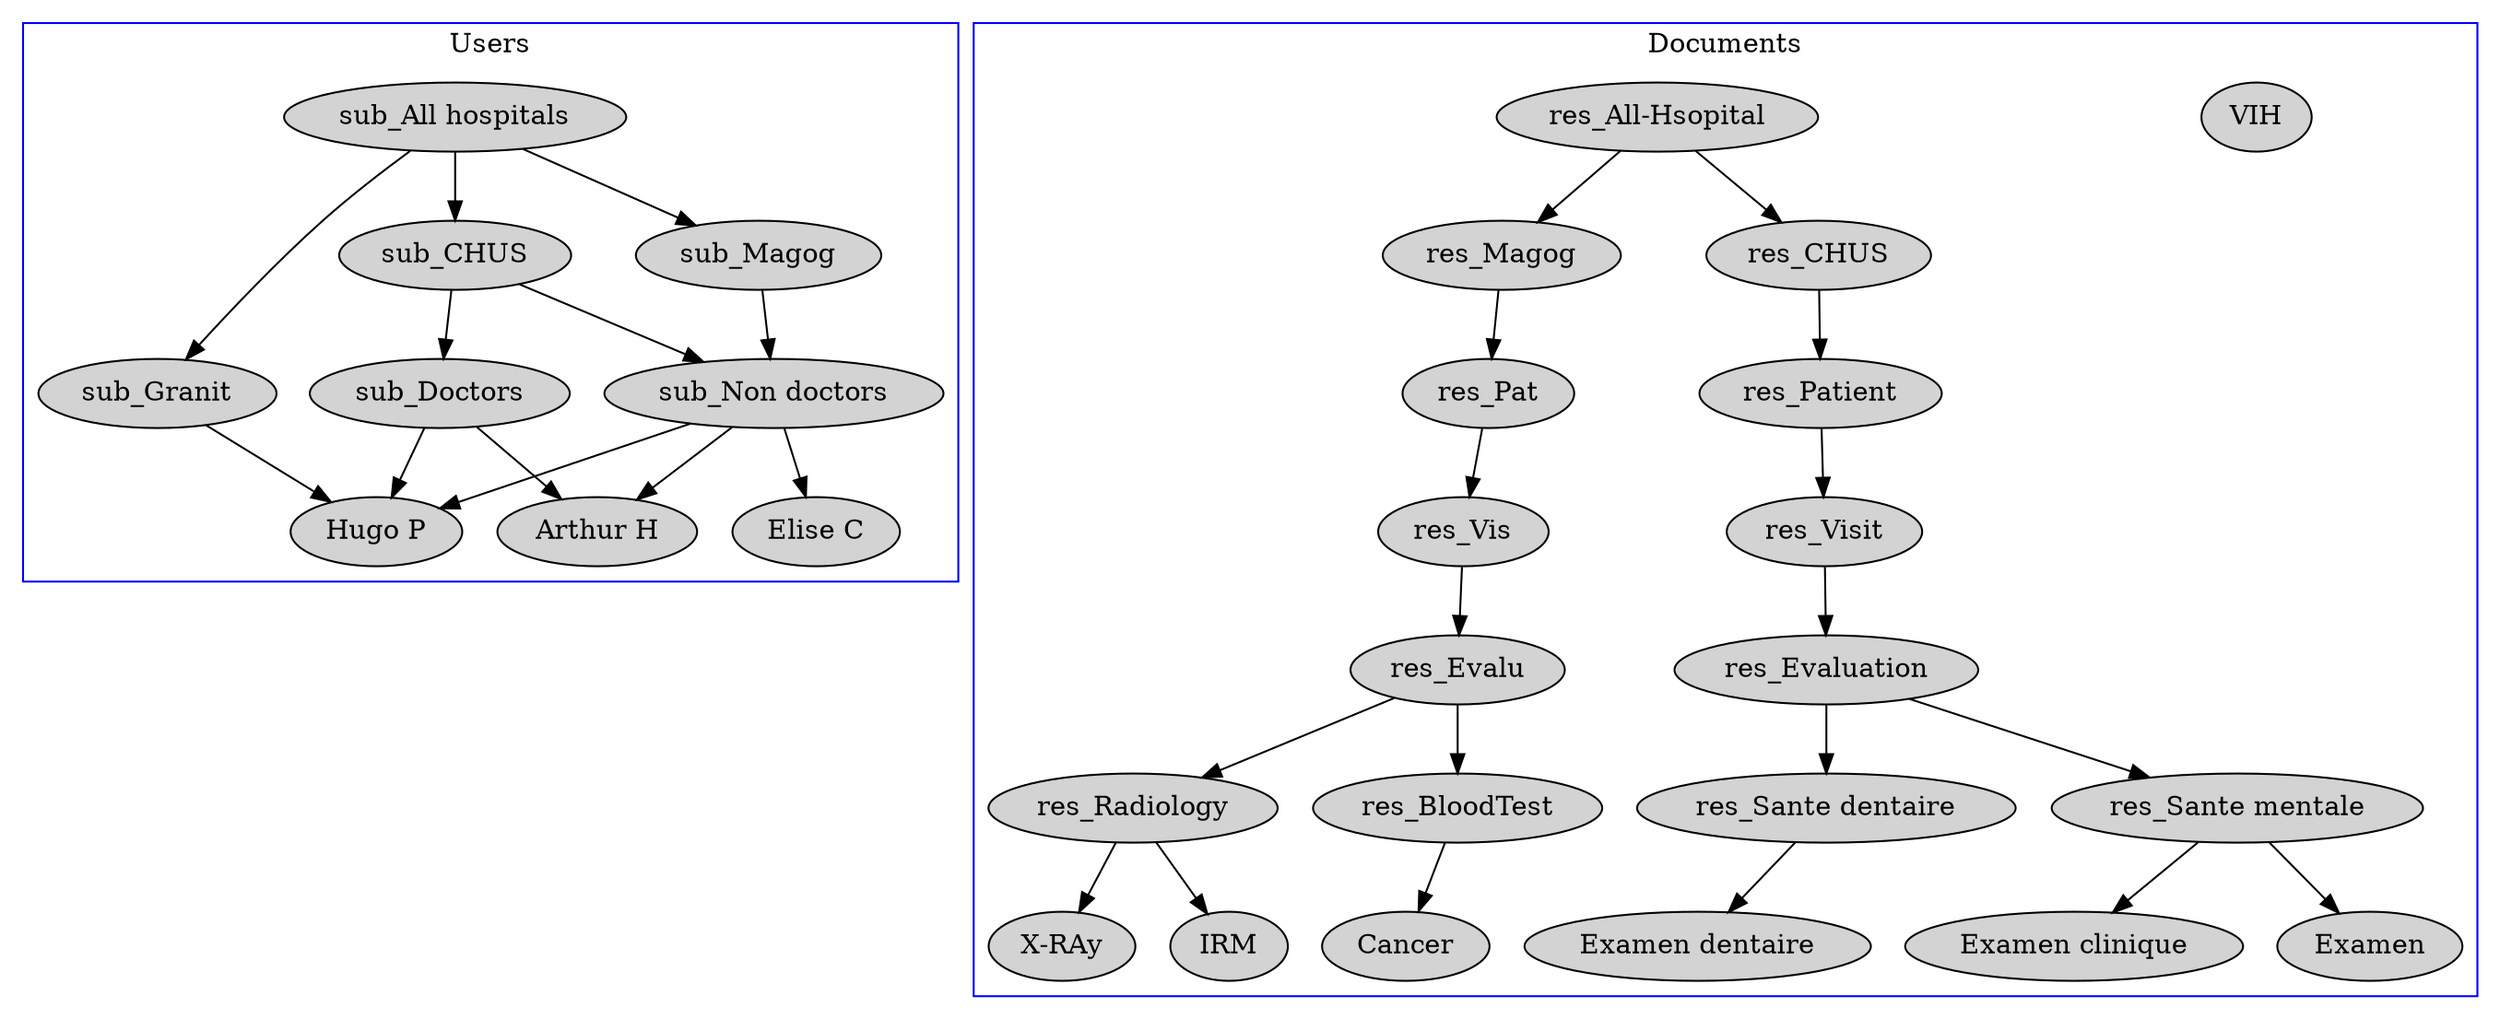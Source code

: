 digraph Engine {
subgraph cluster_0 {
node [style=filled];
label = "Users";
color=blue;
"sub_Arthur H" [label="Arthur H"];
"sub_Elise C" [label="Elise C"];
"sub_Hugo P" [label="Hugo P"];
"sub_Non doctors" -> "sub_Hugo P";
"sub_Non doctors" -> "sub_Arthur H";
"sub_Non doctors" -> "sub_Elise C";
"sub_Doctors" -> "sub_Hugo P";
"sub_Doctors" -> "sub_Arthur H";
"sub_Granit" -> "sub_Hugo P";
"sub_Magog" -> "sub_Non doctors";
"sub_CHUS" -> "sub_Non doctors";
"sub_CHUS" -> "sub_Doctors";
"sub_All hospitals" -> "sub_Granit";
"sub_All hospitals" -> "sub_Magog";
"sub_All hospitals" -> "sub_CHUS";
}
subgraph cluster_1 {
node [style=filled];
label = "Documents";
color=blue;
"res_VIH" [label="VIH"];
"res_Examen" [label="Examen"];
"res_Examen clinique" [label="Examen clinique"];
"res_Examen dentaire" [label="Examen dentaire"];
"res_IRM" [label="IRM"];
"res_X-RAy" [label="X-RAy"];
"res_Cancer" [label="Cancer"];
"res_Sante dentaire" -> "res_Examen dentaire";
"res_Sante mentale" -> "res_Examen";
"res_Sante mentale" -> "res_Examen clinique";
"res_Radiology" -> "res_IRM";
"res_Radiology" -> "res_X-RAy";
"res_BloodTest" -> "res_Cancer";
"res_Evaluation" -> "res_Sante dentaire";
"res_Evaluation" -> "res_Sante mentale";
"res_Evalu" -> "res_Radiology";
"res_Evalu" -> "res_BloodTest";
"res_Visit" -> "res_Evaluation";
"res_Vis" -> "res_Evalu";
"res_Pat" -> "res_Vis";
"res_Patient" -> "res_Visit";
"res_Magog" -> "res_Pat";
"res_CHUS" -> "res_Patient";
"res_All-Hsopital" -> "res_Magog";
"res_All-Hsopital" -> "res_CHUS";
}
}
